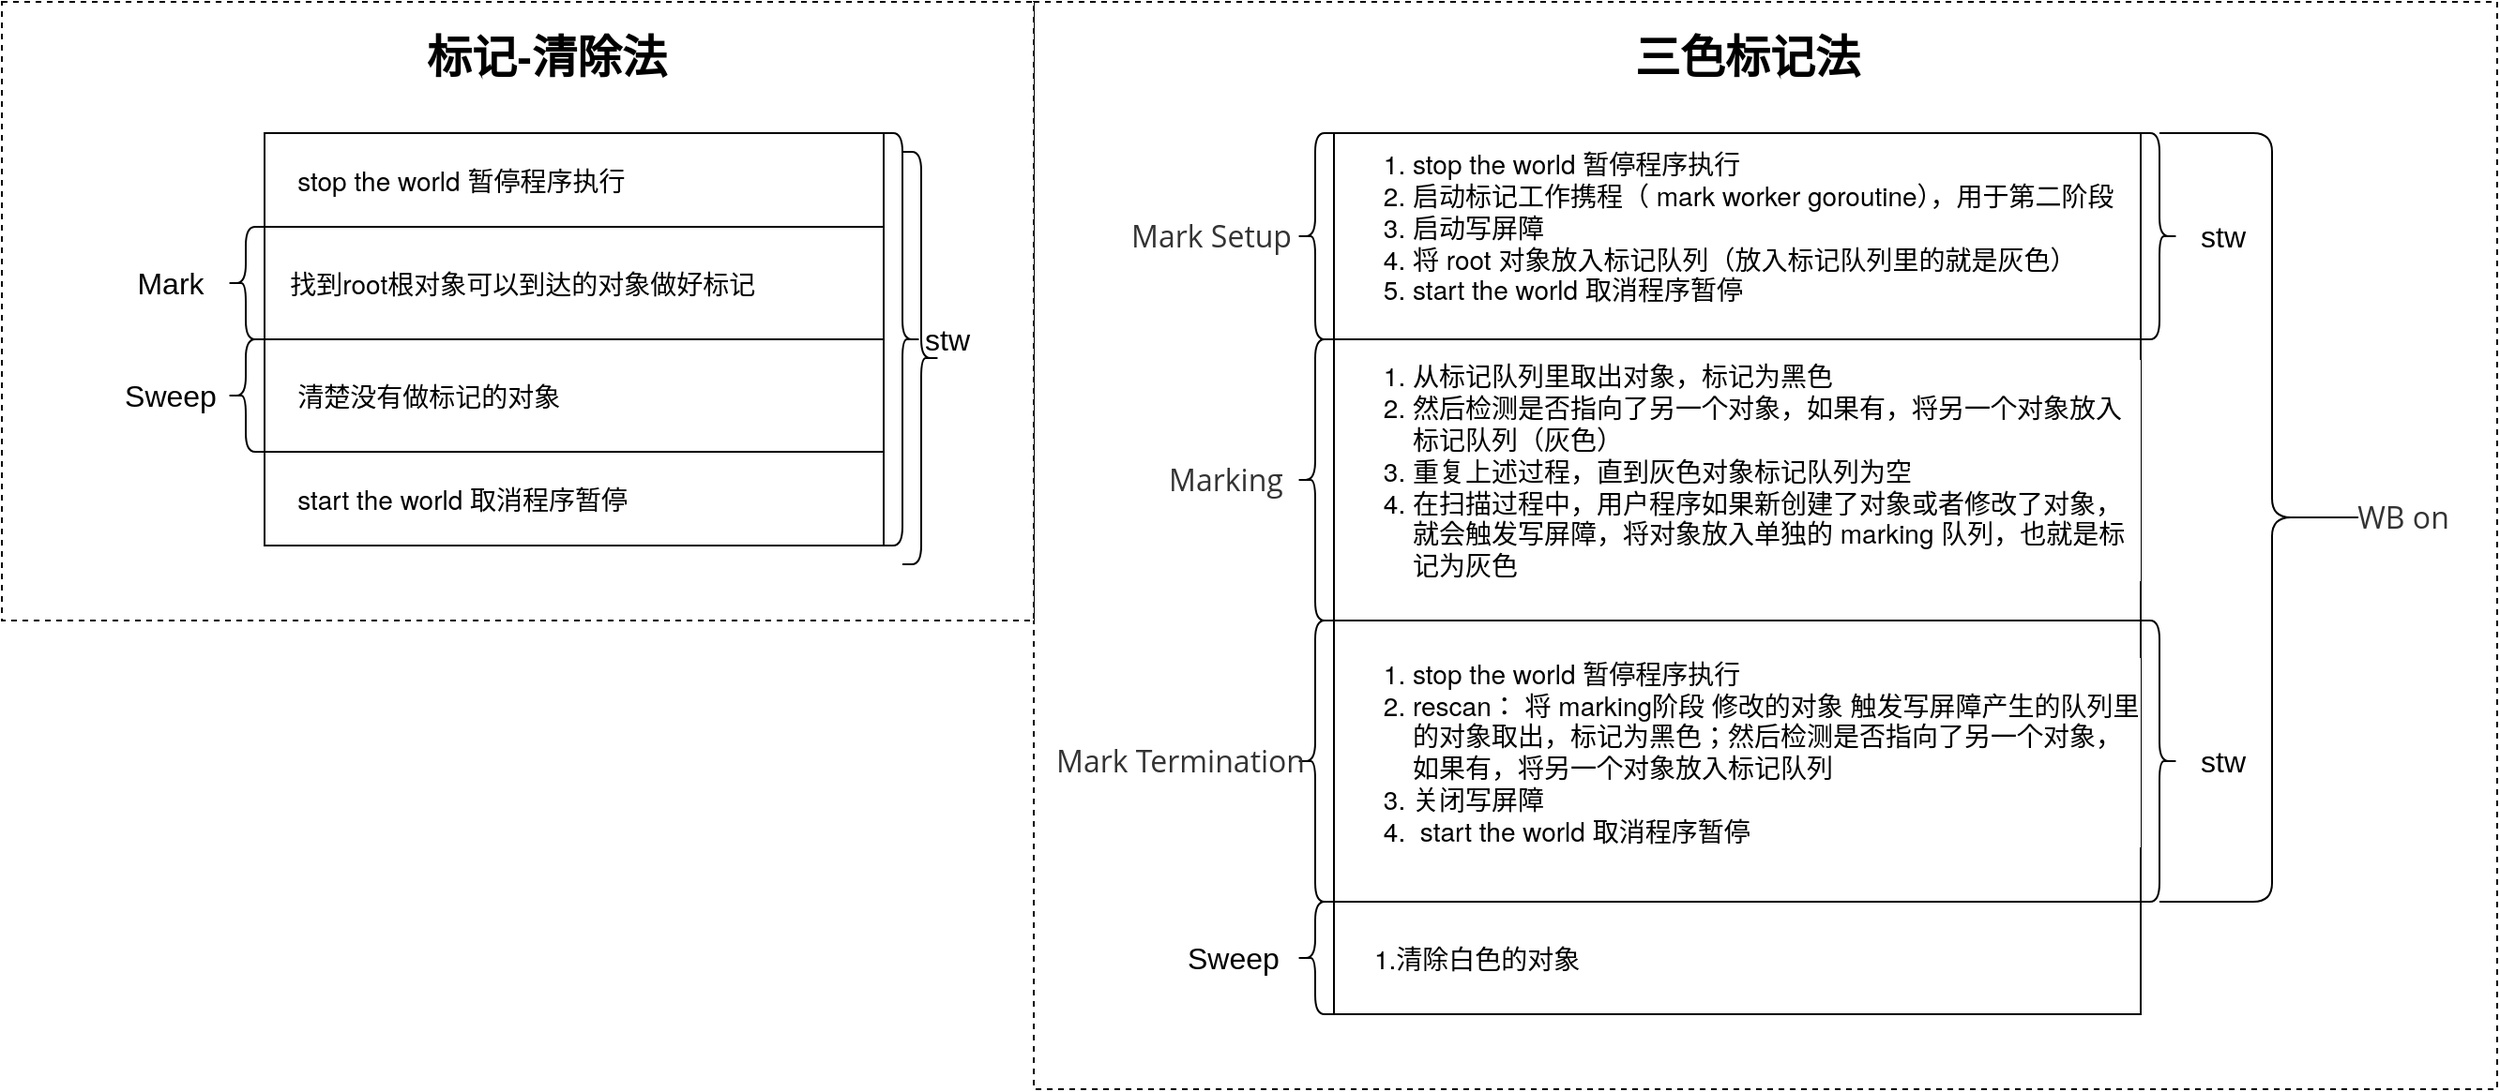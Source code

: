 <mxfile version="17.2.4" type="device"><diagram id="niqyhaokpynJNxrzJvKx" name="第 1 页"><mxGraphModel dx="1340" dy="886" grid="1" gridSize="10" guides="1" tooltips="1" connect="1" arrows="1" fold="1" page="1" pageScale="1" pageWidth="827" pageHeight="1169" math="0" shadow="0"><root><mxCell id="0"/><mxCell id="1" parent="0"/><mxCell id="qfYo5LUnM3jVxD_H6Iy6-41" value="" style="rounded=0;whiteSpace=wrap;html=1;comic=0;fontSize=16;dashed=1;" vertex="1" parent="1"><mxGeometry x="580" y="20" width="780" height="580" as="geometry"/></mxCell><mxCell id="qfYo5LUnM3jVxD_H6Iy6-40" value="" style="rounded=0;whiteSpace=wrap;html=1;comic=0;fontSize=16;dashed=1;" vertex="1" parent="1"><mxGeometry x="30" y="20" width="550" height="330" as="geometry"/></mxCell><mxCell id="qfYo5LUnM3jVxD_H6Iy6-1" value="&lt;div&gt;&lt;span style=&quot;font-family: &amp;#34;helvetica neue&amp;#34; , &amp;#34;luxi sans&amp;#34; , &amp;#34;dejavu sans&amp;#34; , &amp;#34;tahoma&amp;#34; , &amp;#34;hiragino sans gb&amp;#34; , &amp;#34;microsoft yahei&amp;#34; , sans-serif ; font-size: 14px ; background-color: rgb(255 , 255 , 255)&quot;&gt;&amp;nbsp; &amp;nbsp; stop the world 暂停程序执行&lt;/span&gt;&lt;font face=&quot;helvetica neue, luxi sans, dejavu sans, tahoma, hiragino sans gb, microsoft yahei, sans-serif&quot;&gt;&lt;span style=&quot;font-size: 14px&quot;&gt;&lt;br&gt;&lt;/span&gt;&lt;/font&gt;&lt;/div&gt;" style="rounded=0;whiteSpace=wrap;html=1;align=left;comic=0;" vertex="1" parent="1"><mxGeometry x="170" y="90" width="330" height="50" as="geometry"/></mxCell><mxCell id="qfYo5LUnM3jVxD_H6Iy6-2" value="&lt;div&gt;&lt;span style=&quot;background-color: rgb(255 , 255 , 255) ; font-family: &amp;#34;helvetica neue&amp;#34; , &amp;#34;luxi sans&amp;#34; , &amp;#34;dejavu sans&amp;#34; , &amp;#34;tahoma&amp;#34; , &amp;#34;hiragino sans gb&amp;#34; , &amp;#34;microsoft yahei&amp;#34; , sans-serif ; font-size: 14px&quot;&gt;&amp;nbsp; &amp;nbsp;找到root根对象可以到达的对象做好标记&lt;/span&gt;&lt;/div&gt;" style="rounded=0;whiteSpace=wrap;html=1;align=left;" vertex="1" parent="1"><mxGeometry x="170" y="140" width="330" height="60" as="geometry"/></mxCell><mxCell id="qfYo5LUnM3jVxD_H6Iy6-3" value="&lt;div&gt;&lt;span style=&quot;background-color: rgb(255 , 255 , 255) ; font-family: &amp;#34;helvetica neue&amp;#34; , &amp;#34;luxi sans&amp;#34; , &amp;#34;dejavu sans&amp;#34; , &amp;#34;tahoma&amp;#34; , &amp;#34;hiragino sans gb&amp;#34; , &amp;#34;microsoft yahei&amp;#34; , sans-serif ; font-size: 14px&quot;&gt;&amp;nbsp; &amp;nbsp; 清楚没有做标记的对象&lt;/span&gt;&lt;/div&gt;" style="rounded=0;whiteSpace=wrap;html=1;align=left;" vertex="1" parent="1"><mxGeometry x="170" y="200" width="330" height="60" as="geometry"/></mxCell><mxCell id="qfYo5LUnM3jVxD_H6Iy6-4" value="&lt;div&gt;&lt;div&gt;&lt;span style=&quot;background-color: rgb(255 , 255 , 255) ; font-family: &amp;#34;helvetica neue&amp;#34; , &amp;#34;luxi sans&amp;#34; , &amp;#34;dejavu sans&amp;#34; , &amp;#34;tahoma&amp;#34; , &amp;#34;hiragino sans gb&amp;#34; , &amp;#34;microsoft yahei&amp;#34; , sans-serif ; font-size: 14px&quot;&gt;&amp;nbsp; &amp;nbsp; start the world&amp;nbsp;&lt;/span&gt;&lt;span style=&quot;background-color: rgb(255 , 255 , 255) ; font-family: &amp;#34;helvetica neue&amp;#34; , &amp;#34;luxi sans&amp;#34; , &amp;#34;dejavu sans&amp;#34; , &amp;#34;tahoma&amp;#34; , &amp;#34;hiragino sans gb&amp;#34; , &amp;#34;microsoft yahei&amp;#34; , sans-serif ; font-size: 14px&quot;&gt;取消程序暂停&lt;/span&gt;&lt;/div&gt;&lt;/div&gt;" style="rounded=0;whiteSpace=wrap;html=1;align=left;" vertex="1" parent="1"><mxGeometry x="170" y="260" width="330" height="50" as="geometry"/></mxCell><mxCell id="qfYo5LUnM3jVxD_H6Iy6-5" value="&lt;ol style=&quot;box-sizing: border-box ; margin-top: 0px ; margin-bottom: 10.5px ; font-family: &amp;#34;helvetica neue&amp;#34; , &amp;#34;luxi sans&amp;#34; , &amp;#34;dejavu sans&amp;#34; , &amp;#34;tahoma&amp;#34; , &amp;#34;hiragino sans gb&amp;#34; , &amp;#34;microsoft yahei&amp;#34; , sans-serif ; font-size: 14px ; background-color: rgb(255 , 255 , 255)&quot;&gt;&lt;li style=&quot;box-sizing: border-box&quot;&gt;stop the world 暂停程序执行&lt;/li&gt;&lt;li style=&quot;box-sizing: border-box&quot;&gt;启动标记工作携程（ mark worker goroutine），用于第二阶段&lt;/li&gt;&lt;li style=&quot;box-sizing: border-box&quot;&gt;启动写屏障&lt;/li&gt;&lt;li style=&quot;box-sizing: border-box&quot;&gt;将 root 对象放入标记队列（放入标记队列里的就是灰色）&lt;/li&gt;&lt;li style=&quot;box-sizing: border-box&quot;&gt;start the world 取消程序暂停&lt;/li&gt;&lt;/ol&gt;" style="rounded=0;whiteSpace=wrap;html=1;align=left;" vertex="1" parent="1"><mxGeometry x="740" y="90" width="430" height="110" as="geometry"/></mxCell><mxCell id="qfYo5LUnM3jVxD_H6Iy6-6" value="&lt;ol style=&quot;box-sizing: border-box ; margin-top: 0px ; margin-bottom: 10.5px ; font-family: &amp;#34;helvetica neue&amp;#34; , &amp;#34;luxi sans&amp;#34; , &amp;#34;dejavu sans&amp;#34; , &amp;#34;tahoma&amp;#34; , &amp;#34;hiragino sans gb&amp;#34; , &amp;#34;microsoft yahei&amp;#34; , sans-serif ; font-size: 14px ; background-color: rgb(255 , 255 , 255)&quot;&gt;&lt;li style=&quot;box-sizing: border-box&quot;&gt;从标记队列里取出对象，标记为黑色&lt;/li&gt;&lt;li style=&quot;box-sizing: border-box&quot;&gt;然后检测是否指向了另一个对象，如果有，将另一个对象放入标记队列（灰色）&lt;/li&gt;&lt;li style=&quot;box-sizing: border-box&quot;&gt;重复上述过程，直到灰色对象标记队列为空&lt;/li&gt;&lt;li style=&quot;box-sizing: border-box&quot;&gt;在扫描过程中，用户程序如果新创建了对象或者修改了对象，就会触发写屏障，将对象放入单独的 marking 队列，也就是标记为灰色&lt;/li&gt;&lt;/ol&gt;" style="rounded=0;whiteSpace=wrap;html=1;align=left;" vertex="1" parent="1"><mxGeometry x="740" y="200" width="430" height="150" as="geometry"/></mxCell><mxCell id="qfYo5LUnM3jVxD_H6Iy6-7" value="&lt;ol style=&quot;box-sizing: border-box ; margin-top: 0px ; margin-bottom: 10.5px ; font-family: &amp;#34;helvetica neue&amp;#34; , &amp;#34;luxi sans&amp;#34; , &amp;#34;dejavu sans&amp;#34; , &amp;#34;tahoma&amp;#34; , &amp;#34;hiragino sans gb&amp;#34; , &amp;#34;microsoft yahei&amp;#34; , sans-serif ; font-size: 14px ; background-color: rgb(255 , 255 , 255)&quot;&gt;&lt;li style=&quot;box-sizing: border-box&quot;&gt;stop the world 暂停程序执行&lt;/li&gt;&lt;li style=&quot;box-sizing: border-box&quot;&gt;rescan： 将 marking阶段 修改的对象 触发写屏障产生的队列里的对象取出，标记为黑色；然后检测是否指向了另一个对象，如果有，将另一个对象放入标记队列&lt;/li&gt;&lt;li style=&quot;box-sizing: border-box&quot;&gt;关闭写屏障&lt;/li&gt;&lt;li style=&quot;box-sizing: border-box&quot;&gt;&amp;nbsp;start the world&amp;nbsp;取消程序暂停&lt;br&gt;&lt;/li&gt;&lt;/ol&gt;" style="rounded=0;whiteSpace=wrap;html=1;align=left;" vertex="1" parent="1"><mxGeometry x="740" y="350" width="430" height="150" as="geometry"/></mxCell><mxCell id="qfYo5LUnM3jVxD_H6Iy6-8" value="&lt;span style=&quot;font-family: &amp;#34;helvetica neue&amp;#34; , &amp;#34;luxi sans&amp;#34; , &amp;#34;dejavu sans&amp;#34; , &amp;#34;tahoma&amp;#34; , &amp;#34;hiragino sans gb&amp;#34; , &amp;#34;microsoft yahei&amp;#34; , sans-serif ; font-size: 14px ; background-color: rgb(255 , 255 , 255)&quot;&gt;&amp;nbsp; &amp;nbsp; &amp;nbsp;1.清除白色的对象&lt;/span&gt;" style="rounded=0;whiteSpace=wrap;html=1;align=left;" vertex="1" parent="1"><mxGeometry x="740" y="500" width="430" height="60" as="geometry"/></mxCell><mxCell id="qfYo5LUnM3jVxD_H6Iy6-11" value="stw" style="text;strokeColor=none;fillColor=none;html=1;fontSize=16;fontStyle=0;verticalAlign=middle;align=left;" vertex="1" parent="1"><mxGeometry x="1200" y="130" width="50" height="30" as="geometry"/></mxCell><mxCell id="qfYo5LUnM3jVxD_H6Iy6-12" value="" style="shape=curlyBracket;whiteSpace=wrap;html=1;rounded=1;flipH=1;fontSize=16;align=left;" vertex="1" parent="1"><mxGeometry x="1170" y="90" width="20" height="110" as="geometry"/></mxCell><mxCell id="qfYo5LUnM3jVxD_H6Iy6-13" value="" style="shape=curlyBracket;whiteSpace=wrap;html=1;rounded=1;flipH=1;fontSize=16;align=left;" vertex="1" parent="1"><mxGeometry x="1170" y="350" width="20" height="150" as="geometry"/></mxCell><mxCell id="qfYo5LUnM3jVxD_H6Iy6-14" value="stw" style="text;strokeColor=none;fillColor=none;html=1;fontSize=16;fontStyle=0;verticalAlign=middle;align=left;" vertex="1" parent="1"><mxGeometry x="1200" y="410" width="50" height="30" as="geometry"/></mxCell><mxCell id="qfYo5LUnM3jVxD_H6Iy6-15" value="" style="shape=curlyBracket;whiteSpace=wrap;html=1;rounded=1;flipH=1;comic=0;fontSize=16;" vertex="1" parent="1"><mxGeometry x="500" y="90" width="20" height="220" as="geometry"/></mxCell><mxCell id="qfYo5LUnM3jVxD_H6Iy6-16" value="stw" style="text;strokeColor=none;fillColor=none;html=1;fontSize=16;fontStyle=0;verticalAlign=middle;align=left;" vertex="1" parent="1"><mxGeometry x="520" y="185" width="50" height="30" as="geometry"/></mxCell><mxCell id="qfYo5LUnM3jVxD_H6Iy6-17" value="" style="shape=curlyBracket;whiteSpace=wrap;html=1;rounded=1;comic=0;fontSize=16;" vertex="1" parent="1"><mxGeometry x="720" y="90" width="20" height="110" as="geometry"/></mxCell><mxCell id="qfYo5LUnM3jVxD_H6Iy6-18" value="" style="shape=curlyBracket;whiteSpace=wrap;html=1;rounded=1;comic=0;fontSize=16;" vertex="1" parent="1"><mxGeometry x="720" y="200" width="20" height="150" as="geometry"/></mxCell><mxCell id="qfYo5LUnM3jVxD_H6Iy6-19" value="" style="shape=curlyBracket;whiteSpace=wrap;html=1;rounded=1;comic=0;fontSize=16;" vertex="1" parent="1"><mxGeometry x="720" y="350" width="20" height="150" as="geometry"/></mxCell><mxCell id="qfYo5LUnM3jVxD_H6Iy6-21" value="" style="shape=curlyBracket;whiteSpace=wrap;html=1;rounded=1;comic=0;fontSize=16;" vertex="1" parent="1"><mxGeometry x="720" y="500" width="20" height="60" as="geometry"/></mxCell><mxCell id="qfYo5LUnM3jVxD_H6Iy6-23" value="Sweep" style="text;strokeColor=none;fillColor=none;html=1;fontSize=16;fontStyle=0;verticalAlign=middle;align=left;" vertex="1" parent="1"><mxGeometry x="660" y="515" width="50" height="30" as="geometry"/></mxCell><mxCell id="qfYo5LUnM3jVxD_H6Iy6-24" value="&lt;span style=&quot;box-sizing: border-box ; color: rgb(51 , 51 , 51) ; font-family: &amp;#34;open sans&amp;#34; , &amp;#34;clear sans&amp;#34; , &amp;#34;helvetica neue&amp;#34; , &amp;#34;helvetica&amp;#34; , &amp;#34;arial&amp;#34; , &amp;#34;segoe ui emoji&amp;#34; , sans-serif&quot;&gt;Mark Termination&lt;/span&gt;" style="text;strokeColor=none;fillColor=none;html=1;fontSize=16;fontStyle=0;verticalAlign=middle;align=left;" vertex="1" parent="1"><mxGeometry x="590" y="410" width="130" height="30" as="geometry"/></mxCell><mxCell id="qfYo5LUnM3jVxD_H6Iy6-26" value="&lt;span style=&quot;box-sizing: border-box ; color: rgb(51 , 51 , 51) ; font-family: &amp;#34;open sans&amp;#34; , &amp;#34;clear sans&amp;#34; , &amp;#34;helvetica neue&amp;#34; , &amp;#34;helvetica&amp;#34; , &amp;#34;arial&amp;#34; , &amp;#34;segoe ui emoji&amp;#34; , sans-serif&quot;&gt;Marking&lt;/span&gt;" style="text;strokeColor=none;fillColor=none;html=1;fontSize=16;fontStyle=0;verticalAlign=middle;align=left;" vertex="1" parent="1"><mxGeometry x="650" y="260" width="70" height="30" as="geometry"/></mxCell><mxCell id="qfYo5LUnM3jVxD_H6Iy6-27" value="&lt;span style=&quot;box-sizing: border-box ; color: rgb(51 , 51 , 51) ; font-family: &amp;#34;open sans&amp;#34; , &amp;#34;clear sans&amp;#34; , &amp;#34;helvetica neue&amp;#34; , &amp;#34;helvetica&amp;#34; , &amp;#34;arial&amp;#34; , &amp;#34;segoe ui emoji&amp;#34; , sans-serif&quot;&gt;Mark Setup&lt;/span&gt;" style="text;strokeColor=none;fillColor=none;html=1;fontSize=16;fontStyle=0;verticalAlign=middle;align=left;" vertex="1" parent="1"><mxGeometry x="630" y="130" width="70" height="30" as="geometry"/></mxCell><mxCell id="qfYo5LUnM3jVxD_H6Iy6-29" value="标记-清除法" style="text;strokeColor=none;fillColor=none;html=1;fontSize=24;fontStyle=1;verticalAlign=middle;align=center;comic=0;" vertex="1" parent="1"><mxGeometry x="270" y="30" width="100" height="40" as="geometry"/></mxCell><mxCell id="qfYo5LUnM3jVxD_H6Iy6-30" value="三色标记法" style="text;strokeColor=none;fillColor=none;html=1;fontSize=24;fontStyle=1;verticalAlign=middle;align=center;comic=0;" vertex="1" parent="1"><mxGeometry x="910" y="30" width="100" height="40" as="geometry"/></mxCell><mxCell id="qfYo5LUnM3jVxD_H6Iy6-31" value="" style="shape=curlyBracket;whiteSpace=wrap;html=1;rounded=1;comic=0;fontSize=16;" vertex="1" parent="1"><mxGeometry x="150" y="140" width="20" height="60" as="geometry"/></mxCell><mxCell id="qfYo5LUnM3jVxD_H6Iy6-32" value="Mark" style="text;html=1;strokeColor=none;fillColor=none;align=center;verticalAlign=middle;whiteSpace=wrap;rounded=0;comic=0;fontSize=16;" vertex="1" parent="1"><mxGeometry x="90" y="155" width="60" height="30" as="geometry"/></mxCell><mxCell id="qfYo5LUnM3jVxD_H6Iy6-33" value="" style="shape=curlyBracket;whiteSpace=wrap;html=1;rounded=1;comic=0;fontSize=16;" vertex="1" parent="1"><mxGeometry x="150" y="200" width="20" height="60" as="geometry"/></mxCell><mxCell id="qfYo5LUnM3jVxD_H6Iy6-34" value="Sweep" style="text;html=1;strokeColor=none;fillColor=none;align=center;verticalAlign=middle;whiteSpace=wrap;rounded=0;comic=0;fontSize=16;" vertex="1" parent="1"><mxGeometry x="90" y="215" width="60" height="30" as="geometry"/></mxCell><mxCell id="qfYo5LUnM3jVxD_H6Iy6-42" value="" style="shape=curlyBracket;whiteSpace=wrap;html=1;rounded=1;flipH=1;comic=0;fontSize=16;" vertex="1" parent="1"><mxGeometry x="510" y="100" width="20" height="220" as="geometry"/></mxCell><mxCell id="qfYo5LUnM3jVxD_H6Iy6-43" value="" style="shape=curlyBracket;whiteSpace=wrap;html=1;rounded=1;flipH=1;comic=0;fontSize=16;" vertex="1" parent="1"><mxGeometry x="1180" y="90" width="120" height="410" as="geometry"/></mxCell><mxCell id="qfYo5LUnM3jVxD_H6Iy6-44" value="&lt;span style=&quot;color: rgb(51 , 51 , 51) ; font-family: &amp;#34;open sans&amp;#34; , &amp;#34;clear sans&amp;#34; , &amp;#34;helvetica neue&amp;#34; , &amp;#34;helvetica&amp;#34; , &amp;#34;arial&amp;#34; , &amp;#34;segoe ui emoji&amp;#34; , sans-serif ; text-align: left ; background-color: rgb(255 , 255 , 255)&quot;&gt;WB on&lt;/span&gt;" style="text;html=1;strokeColor=none;fillColor=none;align=center;verticalAlign=middle;whiteSpace=wrap;rounded=0;comic=0;fontSize=16;" vertex="1" parent="1"><mxGeometry x="1280" y="280" width="60" height="30" as="geometry"/></mxCell></root></mxGraphModel></diagram></mxfile>